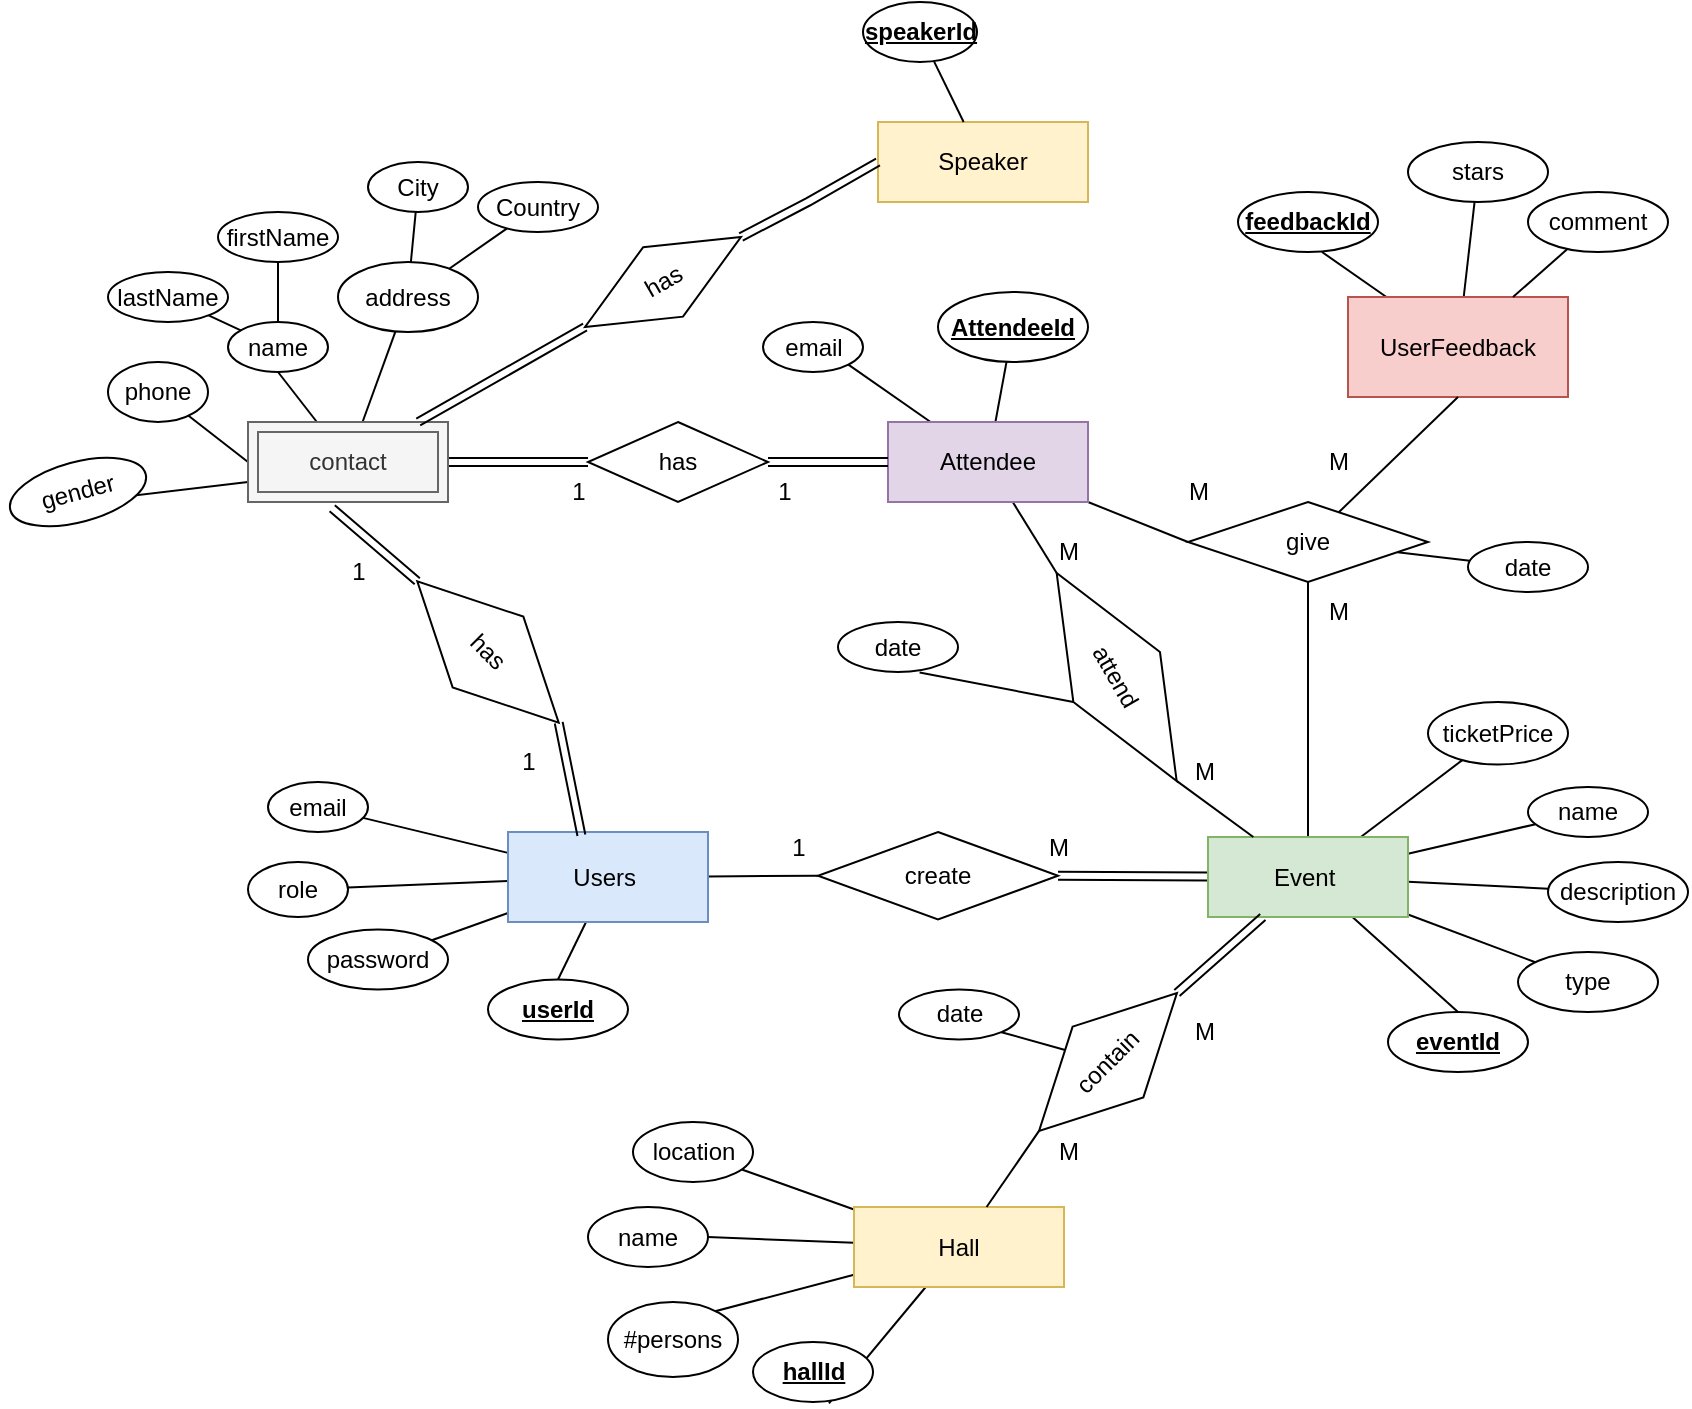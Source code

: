 <mxfile version="20.8.10" type="device"><diagram id="R2lEEEUBdFMjLlhIrx00" name="Page-1"><mxGraphModel dx="1835" dy="1676" grid="1" gridSize="10" guides="1" tooltips="1" connect="1" arrows="1" fold="1" page="1" pageScale="1" pageWidth="850" pageHeight="1100" math="0" shadow="0" extFonts="Permanent Marker^https://fonts.googleapis.com/css?family=Permanent+Marker"><root><mxCell id="0"/><mxCell id="1" parent="0"/><mxCell id="eepuzxJd1rdkxO1bOoiU-20" style="rounded=0;orthogonalLoop=1;jettySize=auto;html=1;endArrow=none;endFill=0;" parent="1" source="eepuzxJd1rdkxO1bOoiU-15" target="eepuzxJd1rdkxO1bOoiU-19" edge="1"><mxGeometry relative="1" as="geometry"/></mxCell><mxCell id="eepuzxJd1rdkxO1bOoiU-21" style="rounded=0;orthogonalLoop=1;jettySize=auto;html=1;endArrow=none;endFill=0;" parent="1" source="eepuzxJd1rdkxO1bOoiU-15" target="eepuzxJd1rdkxO1bOoiU-18" edge="1"><mxGeometry relative="1" as="geometry"/></mxCell><mxCell id="eepuzxJd1rdkxO1bOoiU-43" style="edgeStyle=none;rounded=0;orthogonalLoop=1;jettySize=auto;html=1;endArrow=none;endFill=0;entryX=0;entryY=0.5;entryDx=0;entryDy=0;" parent="1" source="eepuzxJd1rdkxO1bOoiU-15" target="eepuzxJd1rdkxO1bOoiU-40" edge="1"><mxGeometry relative="1" as="geometry"><mxPoint x="390" y="277.5" as="targetPoint"/></mxGeometry></mxCell><mxCell id="eepuzxJd1rdkxO1bOoiU-55" style="edgeStyle=none;rounded=0;orthogonalLoop=1;jettySize=auto;html=1;entryX=0.5;entryY=0;entryDx=0;entryDy=0;endArrow=none;endFill=0;" parent="1" source="eepuzxJd1rdkxO1bOoiU-15" target="eepuzxJd1rdkxO1bOoiU-54" edge="1"><mxGeometry relative="1" as="geometry"/></mxCell><mxCell id="xDdrglsRAbQzDFBrnbrR-13" style="edgeStyle=none;rounded=0;orthogonalLoop=1;jettySize=auto;html=1;endArrow=none;endFill=0;" parent="1" source="eepuzxJd1rdkxO1bOoiU-15" target="xDdrglsRAbQzDFBrnbrR-12" edge="1"><mxGeometry relative="1" as="geometry"/></mxCell><mxCell id="xDdrglsRAbQzDFBrnbrR-23" style="edgeStyle=none;rounded=0;orthogonalLoop=1;jettySize=auto;html=1;exitX=1;exitY=1;exitDx=0;exitDy=0;entryX=0;entryY=0.5;entryDx=0;entryDy=0;endArrow=none;endFill=0;" parent="1" source="eepuzxJd1rdkxO1bOoiU-35" target="xDdrglsRAbQzDFBrnbrR-22" edge="1"><mxGeometry relative="1" as="geometry"/></mxCell><mxCell id="eepuzxJd1rdkxO1bOoiU-15" value="Users&amp;nbsp;" style="whiteSpace=wrap;html=1;align=center;fillColor=#dae8fc;strokeColor=#6c8ebf;" parent="1" vertex="1"><mxGeometry x="200" y="255" width="100" height="45" as="geometry"/></mxCell><mxCell id="eepuzxJd1rdkxO1bOoiU-18" value="email" style="ellipse;whiteSpace=wrap;html=1;align=center;" parent="1" vertex="1"><mxGeometry x="80" y="230" width="50" height="25" as="geometry"/></mxCell><mxCell id="eepuzxJd1rdkxO1bOoiU-19" value="password" style="ellipse;whiteSpace=wrap;html=1;align=center;" parent="1" vertex="1"><mxGeometry x="100" y="303.75" width="70" height="30" as="geometry"/></mxCell><mxCell id="eepuzxJd1rdkxO1bOoiU-22" style="rounded=0;orthogonalLoop=1;jettySize=auto;html=1;endArrow=none;endFill=0;" parent="1" source="eepuzxJd1rdkxO1bOoiU-25" target="eepuzxJd1rdkxO1bOoiU-26" edge="1"><mxGeometry relative="1" as="geometry"/></mxCell><mxCell id="eepuzxJd1rdkxO1bOoiU-24" style="rounded=0;orthogonalLoop=1;jettySize=auto;html=1;endArrow=none;endFill=0;" parent="1" source="eepuzxJd1rdkxO1bOoiU-25" target="eepuzxJd1rdkxO1bOoiU-27" edge="1"><mxGeometry relative="1" as="geometry"/></mxCell><mxCell id="eepuzxJd1rdkxO1bOoiU-41" style="edgeStyle=none;rounded=0;orthogonalLoop=1;jettySize=auto;html=1;entryX=1;entryY=0.5;entryDx=0;entryDy=0;endArrow=none;endFill=0;shape=link;" parent="1" source="eepuzxJd1rdkxO1bOoiU-25" target="eepuzxJd1rdkxO1bOoiU-40" edge="1"><mxGeometry relative="1" as="geometry"/></mxCell><mxCell id="eepuzxJd1rdkxO1bOoiU-57" style="edgeStyle=none;rounded=0;orthogonalLoop=1;jettySize=auto;html=1;entryX=0.5;entryY=0;entryDx=0;entryDy=0;endArrow=none;endFill=0;" parent="1" source="eepuzxJd1rdkxO1bOoiU-25" target="eepuzxJd1rdkxO1bOoiU-56" edge="1"><mxGeometry relative="1" as="geometry"/></mxCell><mxCell id="xDdrglsRAbQzDFBrnbrR-15" style="edgeStyle=none;rounded=0;orthogonalLoop=1;jettySize=auto;html=1;endArrow=none;endFill=0;" parent="1" source="eepuzxJd1rdkxO1bOoiU-25" target="xDdrglsRAbQzDFBrnbrR-14" edge="1"><mxGeometry relative="1" as="geometry"/></mxCell><mxCell id="xDdrglsRAbQzDFBrnbrR-24" style="edgeStyle=none;rounded=0;orthogonalLoop=1;jettySize=auto;html=1;entryX=0.5;entryY=1;entryDx=0;entryDy=0;endArrow=none;endFill=0;" parent="1" source="eepuzxJd1rdkxO1bOoiU-25" target="xDdrglsRAbQzDFBrnbrR-22" edge="1"><mxGeometry relative="1" as="geometry"/></mxCell><mxCell id="xDdrglsRAbQzDFBrnbrR-38" style="edgeStyle=none;rounded=0;orthogonalLoop=1;jettySize=auto;html=1;endArrow=none;endFill=0;" parent="1" source="eepuzxJd1rdkxO1bOoiU-25" target="xDdrglsRAbQzDFBrnbrR-37" edge="1"><mxGeometry relative="1" as="geometry"/></mxCell><mxCell id="eepuzxJd1rdkxO1bOoiU-25" value="Event&amp;nbsp;" style="whiteSpace=wrap;html=1;align=center;fillColor=#d5e8d4;strokeColor=#82b366;" parent="1" vertex="1"><mxGeometry x="550" y="257.5" width="100" height="40" as="geometry"/></mxCell><mxCell id="eepuzxJd1rdkxO1bOoiU-26" value="name" style="ellipse;whiteSpace=wrap;html=1;align=center;" parent="1" vertex="1"><mxGeometry x="710" y="232.5" width="60" height="25" as="geometry"/></mxCell><mxCell id="eepuzxJd1rdkxO1bOoiU-27" value="description" style="ellipse;whiteSpace=wrap;html=1;align=center;" parent="1" vertex="1"><mxGeometry x="720" y="270" width="70" height="30" as="geometry"/></mxCell><mxCell id="eepuzxJd1rdkxO1bOoiU-47" style="edgeStyle=none;rounded=0;orthogonalLoop=1;jettySize=auto;html=1;entryX=0;entryY=0.5;entryDx=0;entryDy=0;endArrow=none;endFill=0;" parent="1" source="eepuzxJd1rdkxO1bOoiU-35" target="eepuzxJd1rdkxO1bOoiU-46" edge="1"><mxGeometry relative="1" as="geometry"><mxPoint x="477.574" y="95.074" as="targetPoint"/></mxGeometry></mxCell><mxCell id="eepuzxJd1rdkxO1bOoiU-60" style="edgeStyle=none;rounded=0;orthogonalLoop=1;jettySize=auto;html=1;endArrow=none;endFill=0;" parent="1" source="eepuzxJd1rdkxO1bOoiU-35" target="eepuzxJd1rdkxO1bOoiU-59" edge="1"><mxGeometry relative="1" as="geometry"><mxPoint x="452.4" y="26.98" as="targetPoint"/></mxGeometry></mxCell><mxCell id="xDdrglsRAbQzDFBrnbrR-89" style="edgeStyle=none;rounded=0;orthogonalLoop=1;jettySize=auto;html=1;entryX=1;entryY=1;entryDx=0;entryDy=0;endArrow=none;endFill=0;" parent="1" source="eepuzxJd1rdkxO1bOoiU-35" target="xDdrglsRAbQzDFBrnbrR-88" edge="1"><mxGeometry relative="1" as="geometry"/></mxCell><mxCell id="eepuzxJd1rdkxO1bOoiU-35" value="Attendee" style="whiteSpace=wrap;html=1;align=center;fillColor=#e1d5e7;strokeColor=#9673a6;" parent="1" vertex="1"><mxGeometry x="390" y="50" width="100" height="40" as="geometry"/></mxCell><mxCell id="eepuzxJd1rdkxO1bOoiU-36" value="firstName" style="ellipse;whiteSpace=wrap;html=1;align=center;" parent="1" vertex="1"><mxGeometry x="55" y="-55" width="60" height="25" as="geometry"/></mxCell><mxCell id="ih8yO8RfzUQMCVgvlUvt-6" style="rounded=0;orthogonalLoop=1;jettySize=auto;html=1;entryX=0;entryY=0.5;entryDx=0;entryDy=0;endArrow=none;endFill=0;" edge="1" parent="1" source="eepuzxJd1rdkxO1bOoiU-37" target="xDdrglsRAbQzDFBrnbrR-55"><mxGeometry relative="1" as="geometry"/></mxCell><mxCell id="eepuzxJd1rdkxO1bOoiU-37" value="phone" style="ellipse;whiteSpace=wrap;html=1;align=center;" parent="1" vertex="1"><mxGeometry y="20" width="50" height="30" as="geometry"/></mxCell><mxCell id="eepuzxJd1rdkxO1bOoiU-40" value="create" style="shape=rhombus;perimeter=rhombusPerimeter;whiteSpace=wrap;html=1;align=center;" parent="1" vertex="1"><mxGeometry x="355" y="255" width="120" height="43.75" as="geometry"/></mxCell><mxCell id="eepuzxJd1rdkxO1bOoiU-44" value="1" style="text;html=1;align=center;verticalAlign=middle;resizable=0;points=[];autosize=1;strokeColor=none;fillColor=none;" parent="1" vertex="1"><mxGeometry x="330" y="247.5" width="30" height="30" as="geometry"/></mxCell><mxCell id="eepuzxJd1rdkxO1bOoiU-45" value="M" style="text;html=1;align=center;verticalAlign=middle;resizable=0;points=[];autosize=1;strokeColor=none;fillColor=none;" parent="1" vertex="1"><mxGeometry x="460" y="247.5" width="30" height="30" as="geometry"/></mxCell><mxCell id="eepuzxJd1rdkxO1bOoiU-49" style="edgeStyle=none;rounded=0;orthogonalLoop=1;jettySize=auto;html=1;exitX=1;exitY=0.5;exitDx=0;exitDy=0;endArrow=none;endFill=0;" parent="1" source="eepuzxJd1rdkxO1bOoiU-46" target="eepuzxJd1rdkxO1bOoiU-25" edge="1"><mxGeometry relative="1" as="geometry"/></mxCell><mxCell id="eepuzxJd1rdkxO1bOoiU-52" style="edgeStyle=none;rounded=0;orthogonalLoop=1;jettySize=auto;html=1;exitX=0.5;exitY=1;exitDx=0;exitDy=0;endArrow=none;endFill=0;entryX=0.68;entryY=1.008;entryDx=0;entryDy=0;entryPerimeter=0;" parent="1" source="eepuzxJd1rdkxO1bOoiU-46" target="eepuzxJd1rdkxO1bOoiU-53" edge="1"><mxGeometry relative="1" as="geometry"><mxPoint x="570" y="120" as="targetPoint"/></mxGeometry></mxCell><mxCell id="eepuzxJd1rdkxO1bOoiU-46" value="attend" style="shape=rhombus;perimeter=rhombusPerimeter;whiteSpace=wrap;html=1;align=center;rotation=60;" parent="1" vertex="1"><mxGeometry x="444.33" y="152.5" width="120" height="50" as="geometry"/></mxCell><mxCell id="eepuzxJd1rdkxO1bOoiU-50" value="M" style="text;html=1;align=center;verticalAlign=middle;resizable=0;points=[];autosize=1;strokeColor=none;fillColor=none;" parent="1" vertex="1"><mxGeometry x="465" y="100" width="30" height="30" as="geometry"/></mxCell><mxCell id="eepuzxJd1rdkxO1bOoiU-51" value="M" style="text;html=1;align=center;verticalAlign=middle;resizable=0;points=[];autosize=1;strokeColor=none;fillColor=none;" parent="1" vertex="1"><mxGeometry x="532.5" y="210" width="30" height="30" as="geometry"/></mxCell><mxCell id="eepuzxJd1rdkxO1bOoiU-53" value="date" style="ellipse;whiteSpace=wrap;html=1;align=center;" parent="1" vertex="1"><mxGeometry x="365" y="150" width="60" height="25" as="geometry"/></mxCell><mxCell id="eepuzxJd1rdkxO1bOoiU-54" value="&lt;b&gt;&lt;u&gt;userId&lt;/u&gt;&lt;/b&gt;" style="ellipse;whiteSpace=wrap;html=1;align=center;" parent="1" vertex="1"><mxGeometry x="190" y="328.75" width="70" height="30" as="geometry"/></mxCell><mxCell id="eepuzxJd1rdkxO1bOoiU-56" value="&lt;b&gt;&lt;u&gt;eventId&lt;/u&gt;&lt;/b&gt;" style="ellipse;whiteSpace=wrap;html=1;align=center;" parent="1" vertex="1"><mxGeometry x="640" y="345" width="70" height="30" as="geometry"/></mxCell><mxCell id="eepuzxJd1rdkxO1bOoiU-59" value="&lt;b&gt;&lt;u&gt;AttendeeId&lt;/u&gt;&lt;/b&gt;" style="ellipse;whiteSpace=wrap;html=1;align=center;" parent="1" vertex="1"><mxGeometry x="415" y="-15" width="75" height="35" as="geometry"/></mxCell><mxCell id="xDdrglsRAbQzDFBrnbrR-4" value="lastName" style="ellipse;whiteSpace=wrap;html=1;align=center;" parent="1" vertex="1"><mxGeometry y="-25" width="60" height="25" as="geometry"/></mxCell><mxCell id="xDdrglsRAbQzDFBrnbrR-12" value="role" style="ellipse;whiteSpace=wrap;html=1;align=center;" parent="1" vertex="1"><mxGeometry x="70" y="270" width="50" height="27.5" as="geometry"/></mxCell><mxCell id="xDdrglsRAbQzDFBrnbrR-14" value="ticketPrice" style="ellipse;whiteSpace=wrap;html=1;align=center;" parent="1" vertex="1"><mxGeometry x="660" y="190" width="70" height="31.25" as="geometry"/></mxCell><mxCell id="xDdrglsRAbQzDFBrnbrR-33" style="edgeStyle=none;rounded=0;orthogonalLoop=1;jettySize=auto;html=1;entryX=0.6;entryY=1;entryDx=0;entryDy=0;endArrow=none;endFill=0;entryPerimeter=0;" parent="1" source="xDdrglsRAbQzDFBrnbrR-16" target="xDdrglsRAbQzDFBrnbrR-32" edge="1"><mxGeometry relative="1" as="geometry"/></mxCell><mxCell id="xDdrglsRAbQzDFBrnbrR-35" style="edgeStyle=none;rounded=0;orthogonalLoop=1;jettySize=auto;html=1;endArrow=none;endFill=0;" parent="1" source="xDdrglsRAbQzDFBrnbrR-16" target="xDdrglsRAbQzDFBrnbrR-34" edge="1"><mxGeometry relative="1" as="geometry"/></mxCell><mxCell id="xDdrglsRAbQzDFBrnbrR-16" value="UserFeedback" style="rounded=0;whiteSpace=wrap;html=1;fillColor=#f8cecc;strokeColor=#b85450;" parent="1" vertex="1"><mxGeometry x="620" y="-12.5" width="110" height="50" as="geometry"/></mxCell><mxCell id="xDdrglsRAbQzDFBrnbrR-25" style="edgeStyle=none;rounded=0;orthogonalLoop=1;jettySize=auto;html=1;entryX=0.5;entryY=1;entryDx=0;entryDy=0;endArrow=none;endFill=0;" parent="1" source="xDdrglsRAbQzDFBrnbrR-22" target="xDdrglsRAbQzDFBrnbrR-16" edge="1"><mxGeometry relative="1" as="geometry"/></mxCell><mxCell id="xDdrglsRAbQzDFBrnbrR-22" value="give" style="shape=rhombus;perimeter=rhombusPerimeter;whiteSpace=wrap;html=1;align=center;" parent="1" vertex="1"><mxGeometry x="540" y="90" width="120" height="40" as="geometry"/></mxCell><mxCell id="xDdrglsRAbQzDFBrnbrR-27" style="edgeStyle=none;rounded=0;orthogonalLoop=1;jettySize=auto;html=1;endArrow=none;endFill=0;" parent="1" source="xDdrglsRAbQzDFBrnbrR-26" target="xDdrglsRAbQzDFBrnbrR-22" edge="1"><mxGeometry relative="1" as="geometry"/></mxCell><mxCell id="xDdrglsRAbQzDFBrnbrR-26" value="date" style="ellipse;whiteSpace=wrap;html=1;align=center;" parent="1" vertex="1"><mxGeometry x="680" y="110" width="60" height="25" as="geometry"/></mxCell><mxCell id="xDdrglsRAbQzDFBrnbrR-28" value="M" style="text;html=1;align=center;verticalAlign=middle;resizable=0;points=[];autosize=1;strokeColor=none;fillColor=none;" parent="1" vertex="1"><mxGeometry x="530" y="70" width="30" height="30" as="geometry"/></mxCell><mxCell id="xDdrglsRAbQzDFBrnbrR-29" value="M" style="text;html=1;align=center;verticalAlign=middle;resizable=0;points=[];autosize=1;strokeColor=none;fillColor=none;" parent="1" vertex="1"><mxGeometry x="600" y="130" width="30" height="30" as="geometry"/></mxCell><mxCell id="xDdrglsRAbQzDFBrnbrR-30" value="M" style="text;html=1;align=center;verticalAlign=middle;resizable=0;points=[];autosize=1;strokeColor=none;fillColor=none;" parent="1" vertex="1"><mxGeometry x="600" y="55" width="30" height="30" as="geometry"/></mxCell><mxCell id="xDdrglsRAbQzDFBrnbrR-32" value="&lt;b&gt;&lt;u&gt;feedbackId&lt;/u&gt;&lt;/b&gt;" style="ellipse;whiteSpace=wrap;html=1;align=center;" parent="1" vertex="1"><mxGeometry x="565" y="-65" width="70" height="30" as="geometry"/></mxCell><mxCell id="xDdrglsRAbQzDFBrnbrR-34" value="stars" style="ellipse;whiteSpace=wrap;html=1;align=center;" parent="1" vertex="1"><mxGeometry x="650" y="-90" width="70" height="30" as="geometry"/></mxCell><mxCell id="xDdrglsRAbQzDFBrnbrR-37" value="type" style="ellipse;whiteSpace=wrap;html=1;align=center;" parent="1" vertex="1"><mxGeometry x="705" y="315" width="70" height="30" as="geometry"/></mxCell><mxCell id="xDdrglsRAbQzDFBrnbrR-41" style="edgeStyle=none;rounded=0;orthogonalLoop=1;jettySize=auto;html=1;entryX=1;entryY=0.5;entryDx=0;entryDy=0;endArrow=none;endFill=0;" parent="1" source="xDdrglsRAbQzDFBrnbrR-39" target="xDdrglsRAbQzDFBrnbrR-40" edge="1"><mxGeometry relative="1" as="geometry"/></mxCell><mxCell id="xDdrglsRAbQzDFBrnbrR-43" style="edgeStyle=none;rounded=0;orthogonalLoop=1;jettySize=auto;html=1;endArrow=none;endFill=0;" parent="1" source="xDdrglsRAbQzDFBrnbrR-39" target="xDdrglsRAbQzDFBrnbrR-42" edge="1"><mxGeometry relative="1" as="geometry"/></mxCell><mxCell id="xDdrglsRAbQzDFBrnbrR-45" style="edgeStyle=none;rounded=0;orthogonalLoop=1;jettySize=auto;html=1;entryX=0;entryY=0.5;entryDx=0;entryDy=0;endArrow=none;endFill=0;" parent="1" source="xDdrglsRAbQzDFBrnbrR-39" target="xDdrglsRAbQzDFBrnbrR-44" edge="1"><mxGeometry relative="1" as="geometry"/></mxCell><mxCell id="xDdrglsRAbQzDFBrnbrR-47" style="edgeStyle=none;rounded=0;orthogonalLoop=1;jettySize=auto;html=1;entryX=0.633;entryY=1.023;entryDx=0;entryDy=0;endArrow=none;endFill=0;entryPerimeter=0;" parent="1" source="xDdrglsRAbQzDFBrnbrR-39" target="xDdrglsRAbQzDFBrnbrR-46" edge="1"><mxGeometry relative="1" as="geometry"/></mxCell><mxCell id="xDdrglsRAbQzDFBrnbrR-39" value="Hall" style="whiteSpace=wrap;html=1;align=center;fillColor=#fff2cc;strokeColor=#d6b656;" parent="1" vertex="1"><mxGeometry x="373" y="442.5" width="105" height="40" as="geometry"/></mxCell><mxCell id="xDdrglsRAbQzDFBrnbrR-40" value="name" style="ellipse;whiteSpace=wrap;html=1;align=center;" parent="1" vertex="1"><mxGeometry x="240" y="442.5" width="60" height="30" as="geometry"/></mxCell><mxCell id="xDdrglsRAbQzDFBrnbrR-42" value="location" style="ellipse;whiteSpace=wrap;html=1;align=center;" parent="1" vertex="1"><mxGeometry x="262.5" y="400" width="60" height="30" as="geometry"/></mxCell><mxCell id="xDdrglsRAbQzDFBrnbrR-44" value="#persons" style="ellipse;whiteSpace=wrap;html=1;align=center;" parent="1" vertex="1"><mxGeometry x="250" y="490" width="65" height="37.5" as="geometry"/></mxCell><mxCell id="xDdrglsRAbQzDFBrnbrR-46" value="&lt;b&gt;&lt;u&gt;hallId&lt;/u&gt;&lt;/b&gt;" style="ellipse;whiteSpace=wrap;html=1;align=center;" parent="1" vertex="1"><mxGeometry x="322.5" y="510" width="60" height="30" as="geometry"/></mxCell><mxCell id="xDdrglsRAbQzDFBrnbrR-49" style="edgeStyle=none;rounded=0;orthogonalLoop=1;jettySize=auto;html=1;endArrow=none;endFill=0;exitX=0;exitY=0.5;exitDx=0;exitDy=0;" parent="1" source="xDdrglsRAbQzDFBrnbrR-48" target="xDdrglsRAbQzDFBrnbrR-39" edge="1"><mxGeometry relative="1" as="geometry"/></mxCell><mxCell id="xDdrglsRAbQzDFBrnbrR-50" style="edgeStyle=none;rounded=0;orthogonalLoop=1;jettySize=auto;html=1;endArrow=none;endFill=0;exitX=1;exitY=0.5;exitDx=0;exitDy=0;shape=link;" parent="1" source="xDdrglsRAbQzDFBrnbrR-48" target="eepuzxJd1rdkxO1bOoiU-25" edge="1"><mxGeometry relative="1" as="geometry"/></mxCell><mxCell id="xDdrglsRAbQzDFBrnbrR-54" style="edgeStyle=none;rounded=0;orthogonalLoop=1;jettySize=auto;html=1;entryX=1;entryY=1;entryDx=0;entryDy=0;endArrow=none;endFill=0;" parent="1" source="xDdrglsRAbQzDFBrnbrR-48" target="xDdrglsRAbQzDFBrnbrR-53" edge="1"><mxGeometry relative="1" as="geometry"/></mxCell><mxCell id="xDdrglsRAbQzDFBrnbrR-48" value="contain" style="shape=rhombus;perimeter=rhombusPerimeter;whiteSpace=wrap;html=1;align=center;rotation=-45;" parent="1" vertex="1"><mxGeometry x="451.25" y="345" width="97.5" height="50" as="geometry"/></mxCell><mxCell id="xDdrglsRAbQzDFBrnbrR-51" value="M" style="text;html=1;align=center;verticalAlign=middle;resizable=0;points=[];autosize=1;strokeColor=none;fillColor=none;" parent="1" vertex="1"><mxGeometry x="465" y="400" width="30" height="30" as="geometry"/></mxCell><mxCell id="xDdrglsRAbQzDFBrnbrR-52" value="M" style="text;html=1;align=center;verticalAlign=middle;resizable=0;points=[];autosize=1;strokeColor=none;fillColor=none;" parent="1" vertex="1"><mxGeometry x="532.5" y="340" width="30" height="30" as="geometry"/></mxCell><mxCell id="xDdrglsRAbQzDFBrnbrR-53" value="date" style="ellipse;whiteSpace=wrap;html=1;align=center;" parent="1" vertex="1"><mxGeometry x="395.5" y="333.75" width="60" height="25" as="geometry"/></mxCell><mxCell id="xDdrglsRAbQzDFBrnbrR-61" style="edgeStyle=none;rounded=0;orthogonalLoop=1;jettySize=auto;html=1;endArrow=none;endFill=0;" parent="1" source="xDdrglsRAbQzDFBrnbrR-55" target="xDdrglsRAbQzDFBrnbrR-58" edge="1"><mxGeometry relative="1" as="geometry"/></mxCell><mxCell id="xDdrglsRAbQzDFBrnbrR-64" style="edgeStyle=none;rounded=0;orthogonalLoop=1;jettySize=auto;html=1;entryX=0;entryY=0.5;entryDx=0;entryDy=0;endArrow=none;endFill=0;exitX=0;exitY=0.75;exitDx=0;exitDy=0;" parent="1" source="xDdrglsRAbQzDFBrnbrR-55" target="xDdrglsRAbQzDFBrnbrR-63" edge="1"><mxGeometry relative="1" as="geometry"/></mxCell><mxCell id="xDdrglsRAbQzDFBrnbrR-65" style="edgeStyle=none;rounded=0;orthogonalLoop=1;jettySize=auto;html=1;endArrow=none;endFill=0;entryX=0;entryY=0.5;entryDx=0;entryDy=0;shape=link;" parent="1" source="xDdrglsRAbQzDFBrnbrR-55" target="xDdrglsRAbQzDFBrnbrR-66" edge="1"><mxGeometry relative="1" as="geometry"><mxPoint x="170" y="60" as="targetPoint"/></mxGeometry></mxCell><mxCell id="xDdrglsRAbQzDFBrnbrR-85" style="edgeStyle=none;rounded=0;orthogonalLoop=1;jettySize=auto;html=1;entryX=0.5;entryY=1;entryDx=0;entryDy=0;endArrow=none;endFill=0;" parent="1" source="xDdrglsRAbQzDFBrnbrR-55" target="xDdrglsRAbQzDFBrnbrR-81" edge="1"><mxGeometry relative="1" as="geometry"/></mxCell><mxCell id="xDdrglsRAbQzDFBrnbrR-55" value="contact" style="shape=ext;margin=3;double=1;whiteSpace=wrap;html=1;align=center;fillColor=#f5f5f5;fontColor=#333333;strokeColor=#666666;" parent="1" vertex="1"><mxGeometry x="70" y="50" width="100" height="40" as="geometry"/></mxCell><mxCell id="xDdrglsRAbQzDFBrnbrR-56" style="edgeStyle=none;rounded=0;orthogonalLoop=1;jettySize=auto;html=1;endArrow=none;endFill=0;" parent="1" source="xDdrglsRAbQzDFBrnbrR-58" target="xDdrglsRAbQzDFBrnbrR-59" edge="1"><mxGeometry relative="1" as="geometry"/></mxCell><mxCell id="xDdrglsRAbQzDFBrnbrR-57" style="edgeStyle=none;rounded=0;orthogonalLoop=1;jettySize=auto;html=1;endArrow=none;endFill=0;" parent="1" source="xDdrglsRAbQzDFBrnbrR-58" target="xDdrglsRAbQzDFBrnbrR-60" edge="1"><mxGeometry relative="1" as="geometry"/></mxCell><mxCell id="xDdrglsRAbQzDFBrnbrR-58" value="address" style="ellipse;whiteSpace=wrap;html=1;align=center;" parent="1" vertex="1"><mxGeometry x="115" y="-30" width="70" height="35" as="geometry"/></mxCell><mxCell id="xDdrglsRAbQzDFBrnbrR-59" value="City" style="ellipse;whiteSpace=wrap;html=1;align=center;" parent="1" vertex="1"><mxGeometry x="130" y="-80" width="50" height="25" as="geometry"/></mxCell><mxCell id="xDdrglsRAbQzDFBrnbrR-60" value="Country" style="ellipse;whiteSpace=wrap;html=1;align=center;" parent="1" vertex="1"><mxGeometry x="185" y="-70" width="60" height="25" as="geometry"/></mxCell><mxCell id="xDdrglsRAbQzDFBrnbrR-63" value="gender" style="ellipse;whiteSpace=wrap;html=1;align=center;rotation=-15;" parent="1" vertex="1"><mxGeometry x="-50" y="70" width="70" height="30" as="geometry"/></mxCell><mxCell id="xDdrglsRAbQzDFBrnbrR-67" style="edgeStyle=none;rounded=0;orthogonalLoop=1;jettySize=auto;html=1;exitX=1;exitY=0.5;exitDx=0;exitDy=0;entryX=0;entryY=0.5;entryDx=0;entryDy=0;endArrow=none;endFill=0;shape=link;" parent="1" source="xDdrglsRAbQzDFBrnbrR-66" target="eepuzxJd1rdkxO1bOoiU-35" edge="1"><mxGeometry relative="1" as="geometry"/></mxCell><mxCell id="xDdrglsRAbQzDFBrnbrR-66" value="has" style="shape=rhombus;perimeter=rhombusPerimeter;whiteSpace=wrap;html=1;align=center;rotation=0;" parent="1" vertex="1"><mxGeometry x="240" y="50" width="90" height="40" as="geometry"/></mxCell><mxCell id="xDdrglsRAbQzDFBrnbrR-70" value="" style="edgeStyle=none;rounded=0;orthogonalLoop=1;jettySize=auto;html=1;endArrow=none;endFill=0;entryX=0.421;entryY=1.078;entryDx=0;entryDy=0;entryPerimeter=0;exitX=0;exitY=0.5;exitDx=0;exitDy=0;shape=link;" parent="1" source="xDdrglsRAbQzDFBrnbrR-69" target="xDdrglsRAbQzDFBrnbrR-55" edge="1"><mxGeometry relative="1" as="geometry"/></mxCell><mxCell id="xDdrglsRAbQzDFBrnbrR-71" style="edgeStyle=none;rounded=0;orthogonalLoop=1;jettySize=auto;html=1;exitX=1;exitY=0.5;exitDx=0;exitDy=0;entryX=0.367;entryY=0.036;entryDx=0;entryDy=0;entryPerimeter=0;endArrow=none;endFill=0;shape=link;" parent="1" source="xDdrglsRAbQzDFBrnbrR-69" target="eepuzxJd1rdkxO1bOoiU-15" edge="1"><mxGeometry relative="1" as="geometry"/></mxCell><mxCell id="xDdrglsRAbQzDFBrnbrR-69" value="has" style="shape=rhombus;perimeter=rhombusPerimeter;whiteSpace=wrap;html=1;align=center;rotation=45;" parent="1" vertex="1"><mxGeometry x="140" y="140" width="100" height="50" as="geometry"/></mxCell><mxCell id="xDdrglsRAbQzDFBrnbrR-72" value="1" style="text;html=1;align=center;verticalAlign=middle;resizable=0;points=[];autosize=1;strokeColor=none;fillColor=none;" parent="1" vertex="1"><mxGeometry x="220" y="70" width="30" height="30" as="geometry"/></mxCell><mxCell id="xDdrglsRAbQzDFBrnbrR-73" value="1" style="text;html=1;align=center;verticalAlign=middle;resizable=0;points=[];autosize=1;strokeColor=none;fillColor=none;" parent="1" vertex="1"><mxGeometry x="322.5" y="70" width="30" height="30" as="geometry"/></mxCell><mxCell id="xDdrglsRAbQzDFBrnbrR-74" value="1" style="text;html=1;align=center;verticalAlign=middle;resizable=0;points=[];autosize=1;strokeColor=none;fillColor=none;" parent="1" vertex="1"><mxGeometry x="110" y="110" width="30" height="30" as="geometry"/></mxCell><mxCell id="xDdrglsRAbQzDFBrnbrR-75" value="1" style="text;html=1;align=center;verticalAlign=middle;resizable=0;points=[];autosize=1;strokeColor=none;fillColor=none;" parent="1" vertex="1"><mxGeometry x="195" y="205" width="30" height="30" as="geometry"/></mxCell><mxCell id="xDdrglsRAbQzDFBrnbrR-77" style="edgeStyle=none;rounded=0;orthogonalLoop=1;jettySize=auto;html=1;entryX=0.75;entryY=0;entryDx=0;entryDy=0;endArrow=none;endFill=0;" parent="1" source="xDdrglsRAbQzDFBrnbrR-76" target="xDdrglsRAbQzDFBrnbrR-16" edge="1"><mxGeometry relative="1" as="geometry"/></mxCell><mxCell id="xDdrglsRAbQzDFBrnbrR-76" value="comment" style="ellipse;whiteSpace=wrap;html=1;align=center;" parent="1" vertex="1"><mxGeometry x="710" y="-65" width="70" height="30" as="geometry"/></mxCell><mxCell id="xDdrglsRAbQzDFBrnbrR-83" style="edgeStyle=none;rounded=0;orthogonalLoop=1;jettySize=auto;html=1;entryX=0.5;entryY=1;entryDx=0;entryDy=0;endArrow=none;endFill=0;" parent="1" source="xDdrglsRAbQzDFBrnbrR-81" target="eepuzxJd1rdkxO1bOoiU-36" edge="1"><mxGeometry relative="1" as="geometry"/></mxCell><mxCell id="xDdrglsRAbQzDFBrnbrR-84" style="edgeStyle=none;rounded=0;orthogonalLoop=1;jettySize=auto;html=1;endArrow=none;endFill=0;" parent="1" source="xDdrglsRAbQzDFBrnbrR-81" target="xDdrglsRAbQzDFBrnbrR-4" edge="1"><mxGeometry relative="1" as="geometry"/></mxCell><mxCell id="xDdrglsRAbQzDFBrnbrR-81" value="name" style="ellipse;whiteSpace=wrap;html=1;align=center;" parent="1" vertex="1"><mxGeometry x="60" width="50" height="25" as="geometry"/></mxCell><mxCell id="xDdrglsRAbQzDFBrnbrR-88" value="email" style="ellipse;whiteSpace=wrap;html=1;align=center;" parent="1" vertex="1"><mxGeometry x="327.5" width="50" height="25" as="geometry"/></mxCell><mxCell id="ih8yO8RfzUQMCVgvlUvt-3" value="Speaker" style="whiteSpace=wrap;html=1;align=center;fillColor=#fff2cc;strokeColor=#d6b656;" vertex="1" parent="1"><mxGeometry x="385" y="-100" width="105" height="40" as="geometry"/></mxCell><mxCell id="ih8yO8RfzUQMCVgvlUvt-7" style="edgeStyle=none;rounded=0;orthogonalLoop=1;jettySize=auto;html=1;exitX=0;exitY=0.5;exitDx=0;exitDy=0;endArrow=none;endFill=0;shape=link;" edge="1" parent="1" source="ih8yO8RfzUQMCVgvlUvt-4" target="xDdrglsRAbQzDFBrnbrR-55"><mxGeometry relative="1" as="geometry"/></mxCell><mxCell id="ih8yO8RfzUQMCVgvlUvt-8" style="edgeStyle=none;rounded=0;orthogonalLoop=1;jettySize=auto;html=1;exitX=1;exitY=0.5;exitDx=0;exitDy=0;entryX=0;entryY=0.5;entryDx=0;entryDy=0;endArrow=none;endFill=0;shape=link;" edge="1" parent="1" source="ih8yO8RfzUQMCVgvlUvt-4" target="ih8yO8RfzUQMCVgvlUvt-3"><mxGeometry relative="1" as="geometry"><Array as="points"><mxPoint x="350" y="-60"/></Array></mxGeometry></mxCell><mxCell id="ih8yO8RfzUQMCVgvlUvt-4" value="has" style="shape=rhombus;perimeter=rhombusPerimeter;whiteSpace=wrap;html=1;align=center;rotation=-30;" vertex="1" parent="1"><mxGeometry x="232.5" y="-40" width="90" height="40" as="geometry"/></mxCell><mxCell id="ih8yO8RfzUQMCVgvlUvt-11" style="edgeStyle=none;rounded=0;orthogonalLoop=1;jettySize=auto;html=1;endArrow=none;endFill=0;" edge="1" parent="1" source="ih8yO8RfzUQMCVgvlUvt-10" target="ih8yO8RfzUQMCVgvlUvt-3"><mxGeometry relative="1" as="geometry"/></mxCell><mxCell id="ih8yO8RfzUQMCVgvlUvt-10" value="&lt;b&gt;&lt;u&gt;speakerId&lt;/u&gt;&lt;/b&gt;" style="ellipse;whiteSpace=wrap;html=1;align=center;" vertex="1" parent="1"><mxGeometry x="377.5" y="-160" width="57" height="30" as="geometry"/></mxCell></root></mxGraphModel></diagram></mxfile>